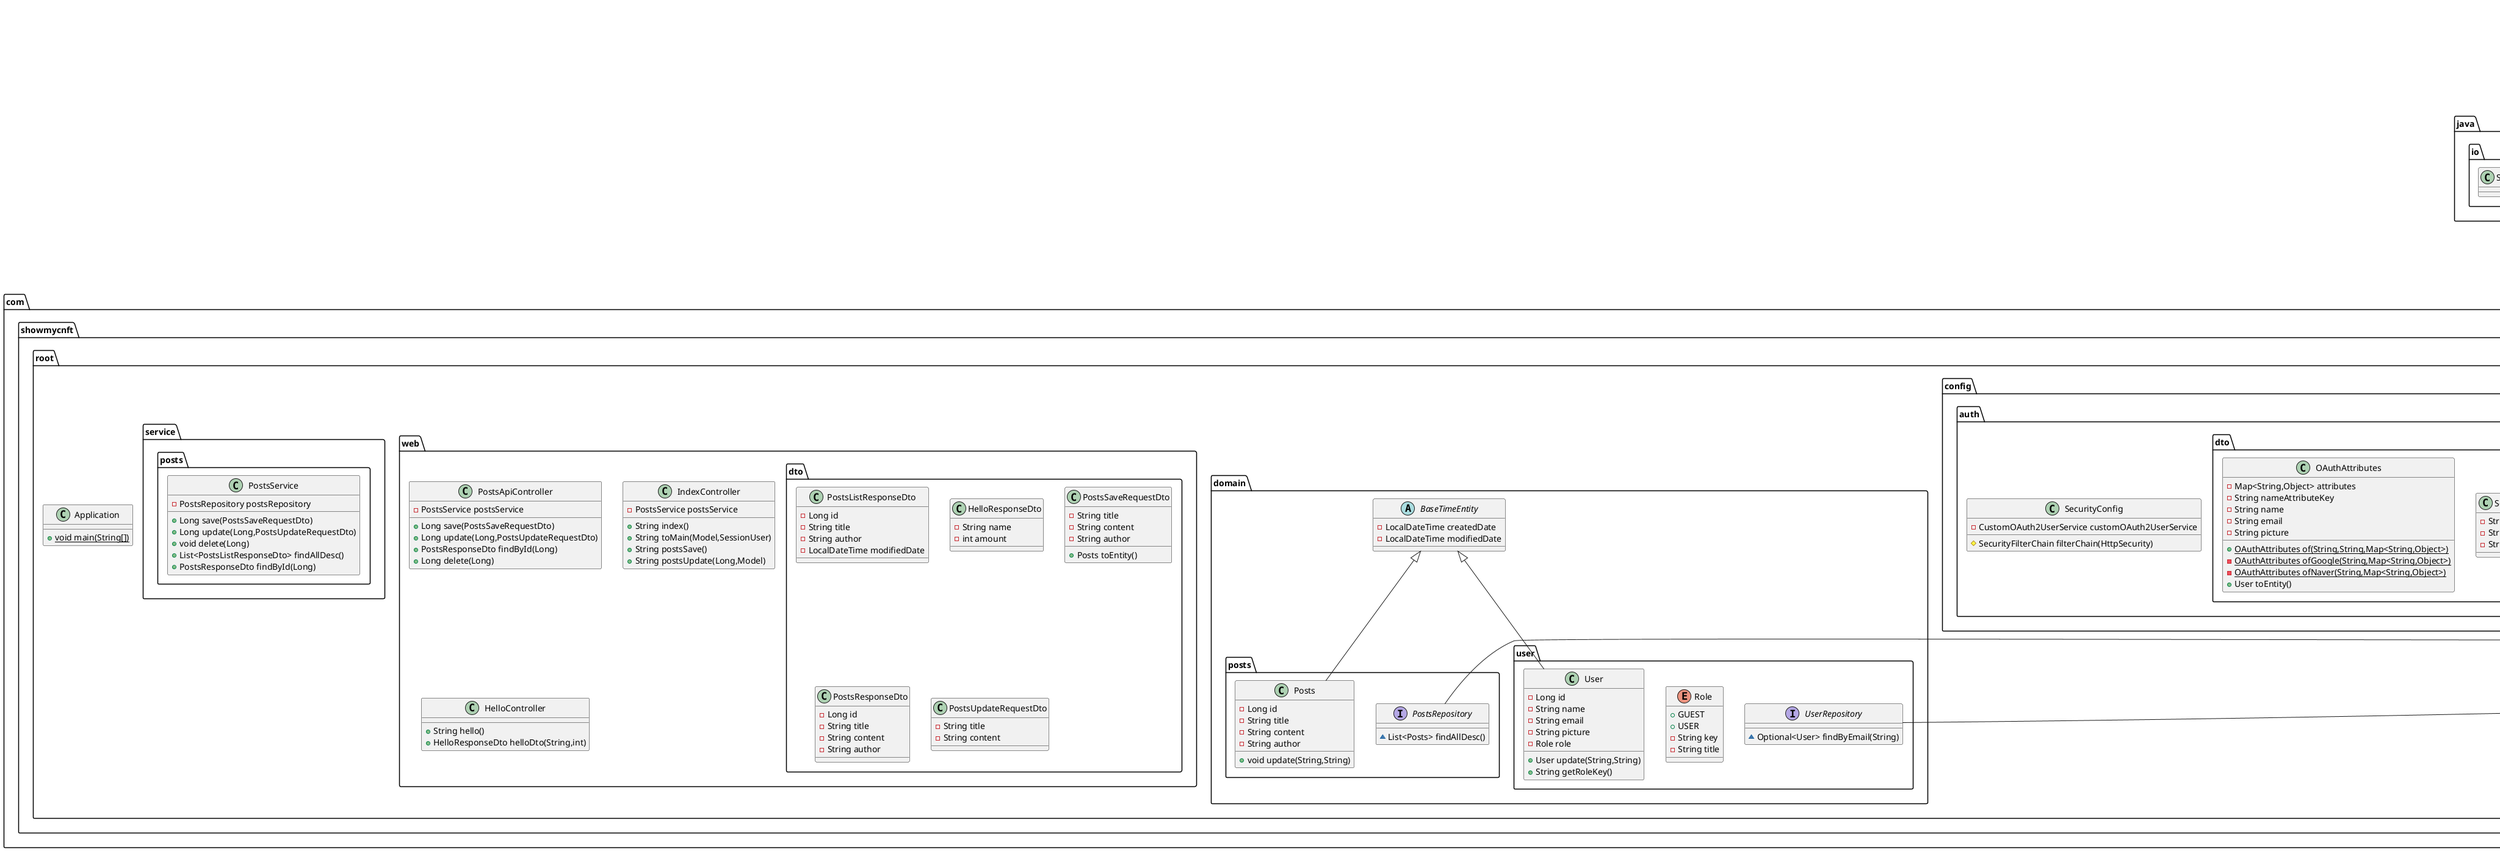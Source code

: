@startuml
class com.showmycnft.root.config.auth.LoginUserArgumentResolver {
- HttpSession httpSession
+ boolean supportsParameter(MethodParameter)
+ Object resolveArgument(MethodParameter,ModelAndViewContainer,NativeWebRequest,WebDataBinderFactory)
}
class com.showmycnft.root.config.auth.CustomOAuth2UserService {
- UserRepository userRepository
- HttpSession httpSession
+ OAuth2User loadUser(OAuth2UserRequest)
- User saveOrUpdate(OAuthAttributes)
}
class com.showmycnft.root.config.auth.dto.SessionUser {
- String name
- String email
- String picture
}
class com.showmycnft.root.config.JpaConfig {
}
class com.showmycnft.root.config.auth.dto.OAuthAttributes {
- Map<String,Object> attributes
- String nameAttributeKey
- String name
- String email
- String picture
+ {static} OAuthAttributes of(String,String,Map<String,Object>)
- {static} OAuthAttributes ofGoogle(String,Map<String,Object>)
- {static} OAuthAttributes ofNaver(String,Map<String,Object>)
+ User toEntity()
}
interface com.showmycnft.root.domain.posts.PostsRepository {
~ List<Posts> findAllDesc()
}
class com.showmycnft.root.domain.user.User {
- Long id
- String name
- String email
- String picture
- Role role
+ User update(String,String)
+ String getRoleKey()
}
class com.showmycnft.root.web.dto.PostsListResponseDto {
- Long id
- String title
- String author
- LocalDateTime modifiedDate
}
class com.showmycnft.root.web.dto.HelloResponseDto {
- String name
- int amount
}
class com.showmycnft.root.web.dto.PostsSaveRequestDto {
- String title
- String content
- String author
+ Posts toEntity()
}
class com.showmycnft.root.web.PostsApiController {
- PostsService postsService
+ Long save(PostsSaveRequestDto)
+ Long update(Long,PostsUpdateRequestDto)
+ PostsResponseDto findById(Long)
+ Long delete(Long)
}
enum com.showmycnft.root.domain.user.Role {
+  GUEST
+  USER
- String key
- String title
}
abstract class com.showmycnft.root.domain.BaseTimeEntity {
- LocalDateTime createdDate
- LocalDateTime modifiedDate
}
class com.showmycnft.root.web.dto.PostsResponseDto {
- Long id
- String title
- String content
- String author
}
class com.showmycnft.root.domain.posts.Posts {
- Long id
- String title
- String content
- String author
+ void update(String,String)
}
class com.showmycnft.root.Application {
+ {static} void main(String[])
}
class com.showmycnft.root.web.dto.PostsUpdateRequestDto {
- String title
- String content
}
class com.showmycnft.root.web.IndexController {
- PostsService postsService
+ String index()
+ String toMain(Model,SessionUser)
+ String postsSave()
+ String postsUpdate(Long,Model)
}
class com.showmycnft.root.service.posts.PostsService {
- PostsRepository postsRepository
+ Long save(PostsSaveRequestDto)
+ Long update(Long,PostsUpdateRequestDto)
+ void delete(Long)
+ List<PostsListResponseDto> findAllDesc()
+ PostsResponseDto findById(Long)
}
class com.showmycnft.root.config.auth.SecurityConfig {
- CustomOAuth2UserService customOAuth2UserService
# SecurityFilterChain filterChain(HttpSecurity)
}
class com.showmycnft.root.config.WebConfig {
- LoginUserArgumentResolver loginUserArgumentResolver
+ void addArgumentResolvers(List<HandlerMethodArgumentResolver>)
}
class com.showmycnft.root.web.HelloController {
+ String hello()
+ HelloResponseDto helloDto(String,int)
}
interface com.showmycnft.root.domain.user.UserRepository {
~ Optional<User> findByEmail(String)
}


org.springframework.web.method.support.HandlerMethodArgumentResolver <|.. com.showmycnft.root.config.auth.LoginUserArgumentResolver
org.springframework.security.oauth2.client.userinfo.OAuth2UserService <|.. com.showmycnft.root.config.auth.CustomOAuth2UserService
java.io.Serializable <|.. com.showmycnft.root.config.auth.dto.SessionUser
org.springframework.data.jpa.repository.JpaRepository <|-- com.showmycnft.root.domain.posts.PostsRepository
com.showmycnft.root.domain.BaseTimeEntity <|-- com.showmycnft.root.domain.user.User
com.showmycnft.root.domain.BaseTimeEntity <|-- com.showmycnft.root.domain.posts.Posts
org.springframework.web.servlet.config.annotation.WebMvcConfigurer <|.. com.showmycnft.root.config.WebConfig
org.springframework.data.jpa.repository.JpaRepository <|-- com.showmycnft.root.domain.user.UserRepository
@enduml